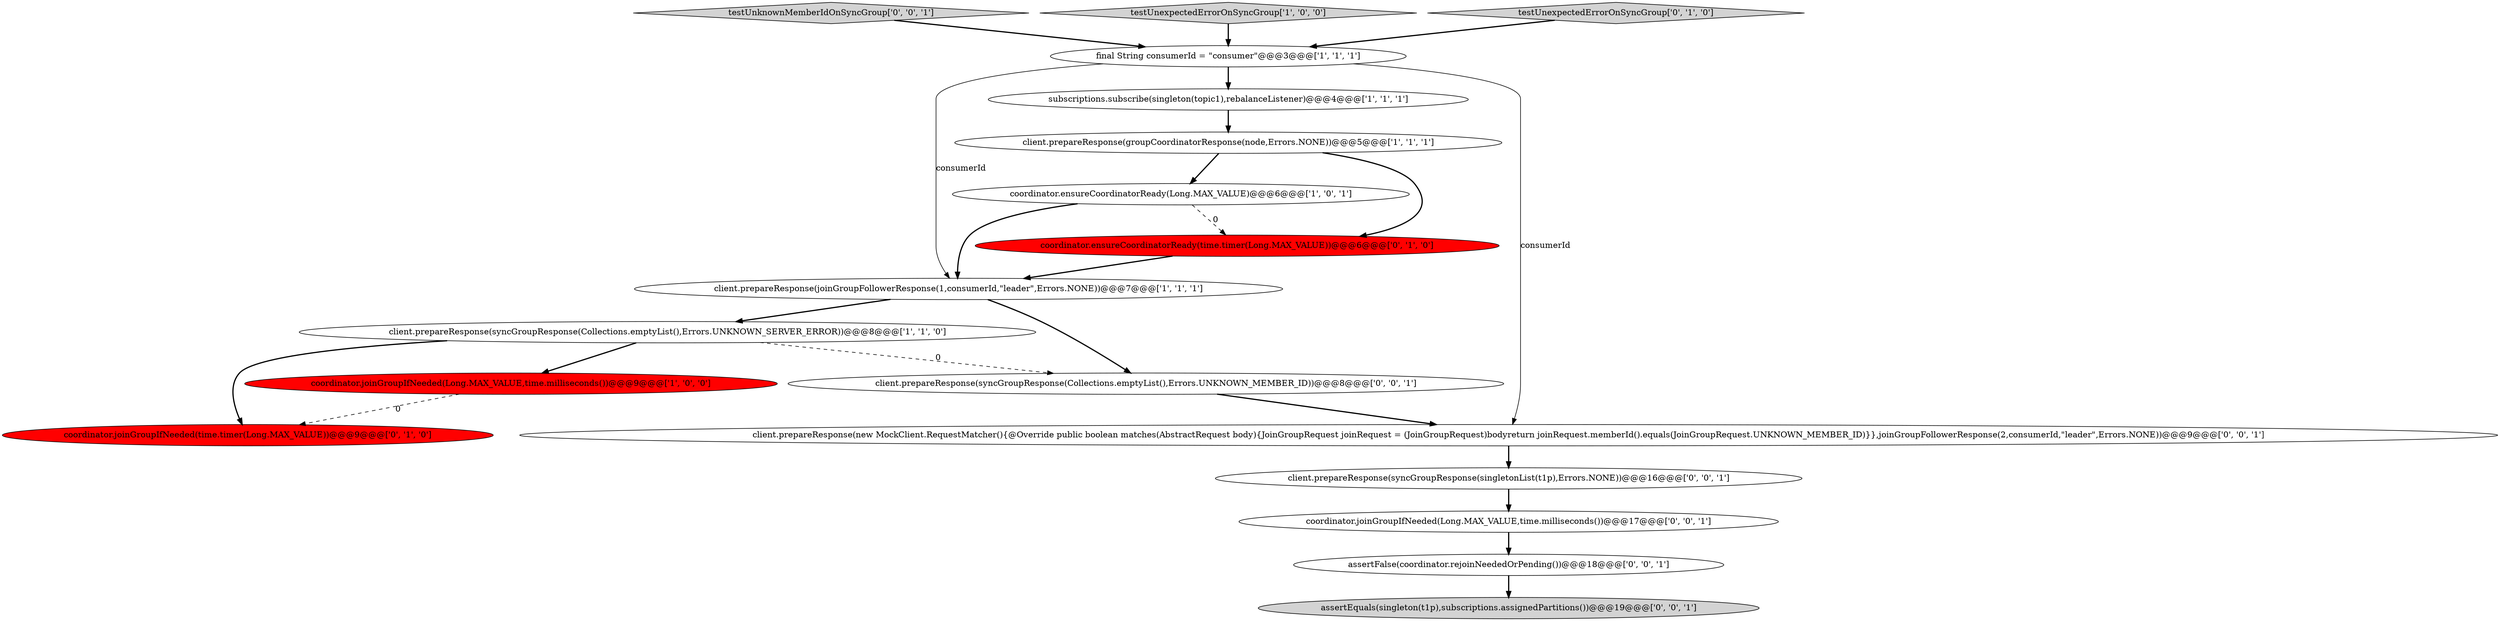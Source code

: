 digraph {
4 [style = filled, label = "final String consumerId = \"consumer\"@@@3@@@['1', '1', '1']", fillcolor = white, shape = ellipse image = "AAA0AAABBB1BBB"];
1 [style = filled, label = "coordinator.ensureCoordinatorReady(Long.MAX_VALUE)@@@6@@@['1', '0', '1']", fillcolor = white, shape = ellipse image = "AAA0AAABBB1BBB"];
14 [style = filled, label = "testUnknownMemberIdOnSyncGroup['0', '0', '1']", fillcolor = lightgray, shape = diamond image = "AAA0AAABBB3BBB"];
6 [style = filled, label = "client.prepareResponse(groupCoordinatorResponse(node,Errors.NONE))@@@5@@@['1', '1', '1']", fillcolor = white, shape = ellipse image = "AAA0AAABBB1BBB"];
2 [style = filled, label = "testUnexpectedErrorOnSyncGroup['1', '0', '0']", fillcolor = lightgray, shape = diamond image = "AAA0AAABBB1BBB"];
15 [style = filled, label = "client.prepareResponse(syncGroupResponse(singletonList(t1p),Errors.NONE))@@@16@@@['0', '0', '1']", fillcolor = white, shape = ellipse image = "AAA0AAABBB3BBB"];
9 [style = filled, label = "coordinator.joinGroupIfNeeded(time.timer(Long.MAX_VALUE))@@@9@@@['0', '1', '0']", fillcolor = red, shape = ellipse image = "AAA1AAABBB2BBB"];
11 [style = filled, label = "client.prepareResponse(syncGroupResponse(Collections.emptyList(),Errors.UNKNOWN_MEMBER_ID))@@@8@@@['0', '0', '1']", fillcolor = white, shape = ellipse image = "AAA0AAABBB3BBB"];
3 [style = filled, label = "client.prepareResponse(joinGroupFollowerResponse(1,consumerId,\"leader\",Errors.NONE))@@@7@@@['1', '1', '1']", fillcolor = white, shape = ellipse image = "AAA0AAABBB1BBB"];
7 [style = filled, label = "client.prepareResponse(syncGroupResponse(Collections.emptyList(),Errors.UNKNOWN_SERVER_ERROR))@@@8@@@['1', '1', '0']", fillcolor = white, shape = ellipse image = "AAA0AAABBB1BBB"];
13 [style = filled, label = "assertFalse(coordinator.rejoinNeededOrPending())@@@18@@@['0', '0', '1']", fillcolor = white, shape = ellipse image = "AAA0AAABBB3BBB"];
16 [style = filled, label = "coordinator.joinGroupIfNeeded(Long.MAX_VALUE,time.milliseconds())@@@17@@@['0', '0', '1']", fillcolor = white, shape = ellipse image = "AAA0AAABBB3BBB"];
8 [style = filled, label = "coordinator.ensureCoordinatorReady(time.timer(Long.MAX_VALUE))@@@6@@@['0', '1', '0']", fillcolor = red, shape = ellipse image = "AAA1AAABBB2BBB"];
17 [style = filled, label = "assertEquals(singleton(t1p),subscriptions.assignedPartitions())@@@19@@@['0', '0', '1']", fillcolor = lightgray, shape = ellipse image = "AAA0AAABBB3BBB"];
5 [style = filled, label = "coordinator.joinGroupIfNeeded(Long.MAX_VALUE,time.milliseconds())@@@9@@@['1', '0', '0']", fillcolor = red, shape = ellipse image = "AAA1AAABBB1BBB"];
10 [style = filled, label = "testUnexpectedErrorOnSyncGroup['0', '1', '0']", fillcolor = lightgray, shape = diamond image = "AAA0AAABBB2BBB"];
0 [style = filled, label = "subscriptions.subscribe(singleton(topic1),rebalanceListener)@@@4@@@['1', '1', '1']", fillcolor = white, shape = ellipse image = "AAA0AAABBB1BBB"];
12 [style = filled, label = "client.prepareResponse(new MockClient.RequestMatcher(){@Override public boolean matches(AbstractRequest body){JoinGroupRequest joinRequest = (JoinGroupRequest)bodyreturn joinRequest.memberId().equals(JoinGroupRequest.UNKNOWN_MEMBER_ID)}},joinGroupFollowerResponse(2,consumerId,\"leader\",Errors.NONE))@@@9@@@['0', '0', '1']", fillcolor = white, shape = ellipse image = "AAA0AAABBB3BBB"];
4->3 [style = solid, label="consumerId"];
16->13 [style = bold, label=""];
0->6 [style = bold, label=""];
8->3 [style = bold, label=""];
12->15 [style = bold, label=""];
1->3 [style = bold, label=""];
3->11 [style = bold, label=""];
7->11 [style = dashed, label="0"];
5->9 [style = dashed, label="0"];
11->12 [style = bold, label=""];
15->16 [style = bold, label=""];
2->4 [style = bold, label=""];
4->12 [style = solid, label="consumerId"];
4->0 [style = bold, label=""];
7->9 [style = bold, label=""];
6->1 [style = bold, label=""];
13->17 [style = bold, label=""];
7->5 [style = bold, label=""];
3->7 [style = bold, label=""];
6->8 [style = bold, label=""];
10->4 [style = bold, label=""];
1->8 [style = dashed, label="0"];
14->4 [style = bold, label=""];
}
